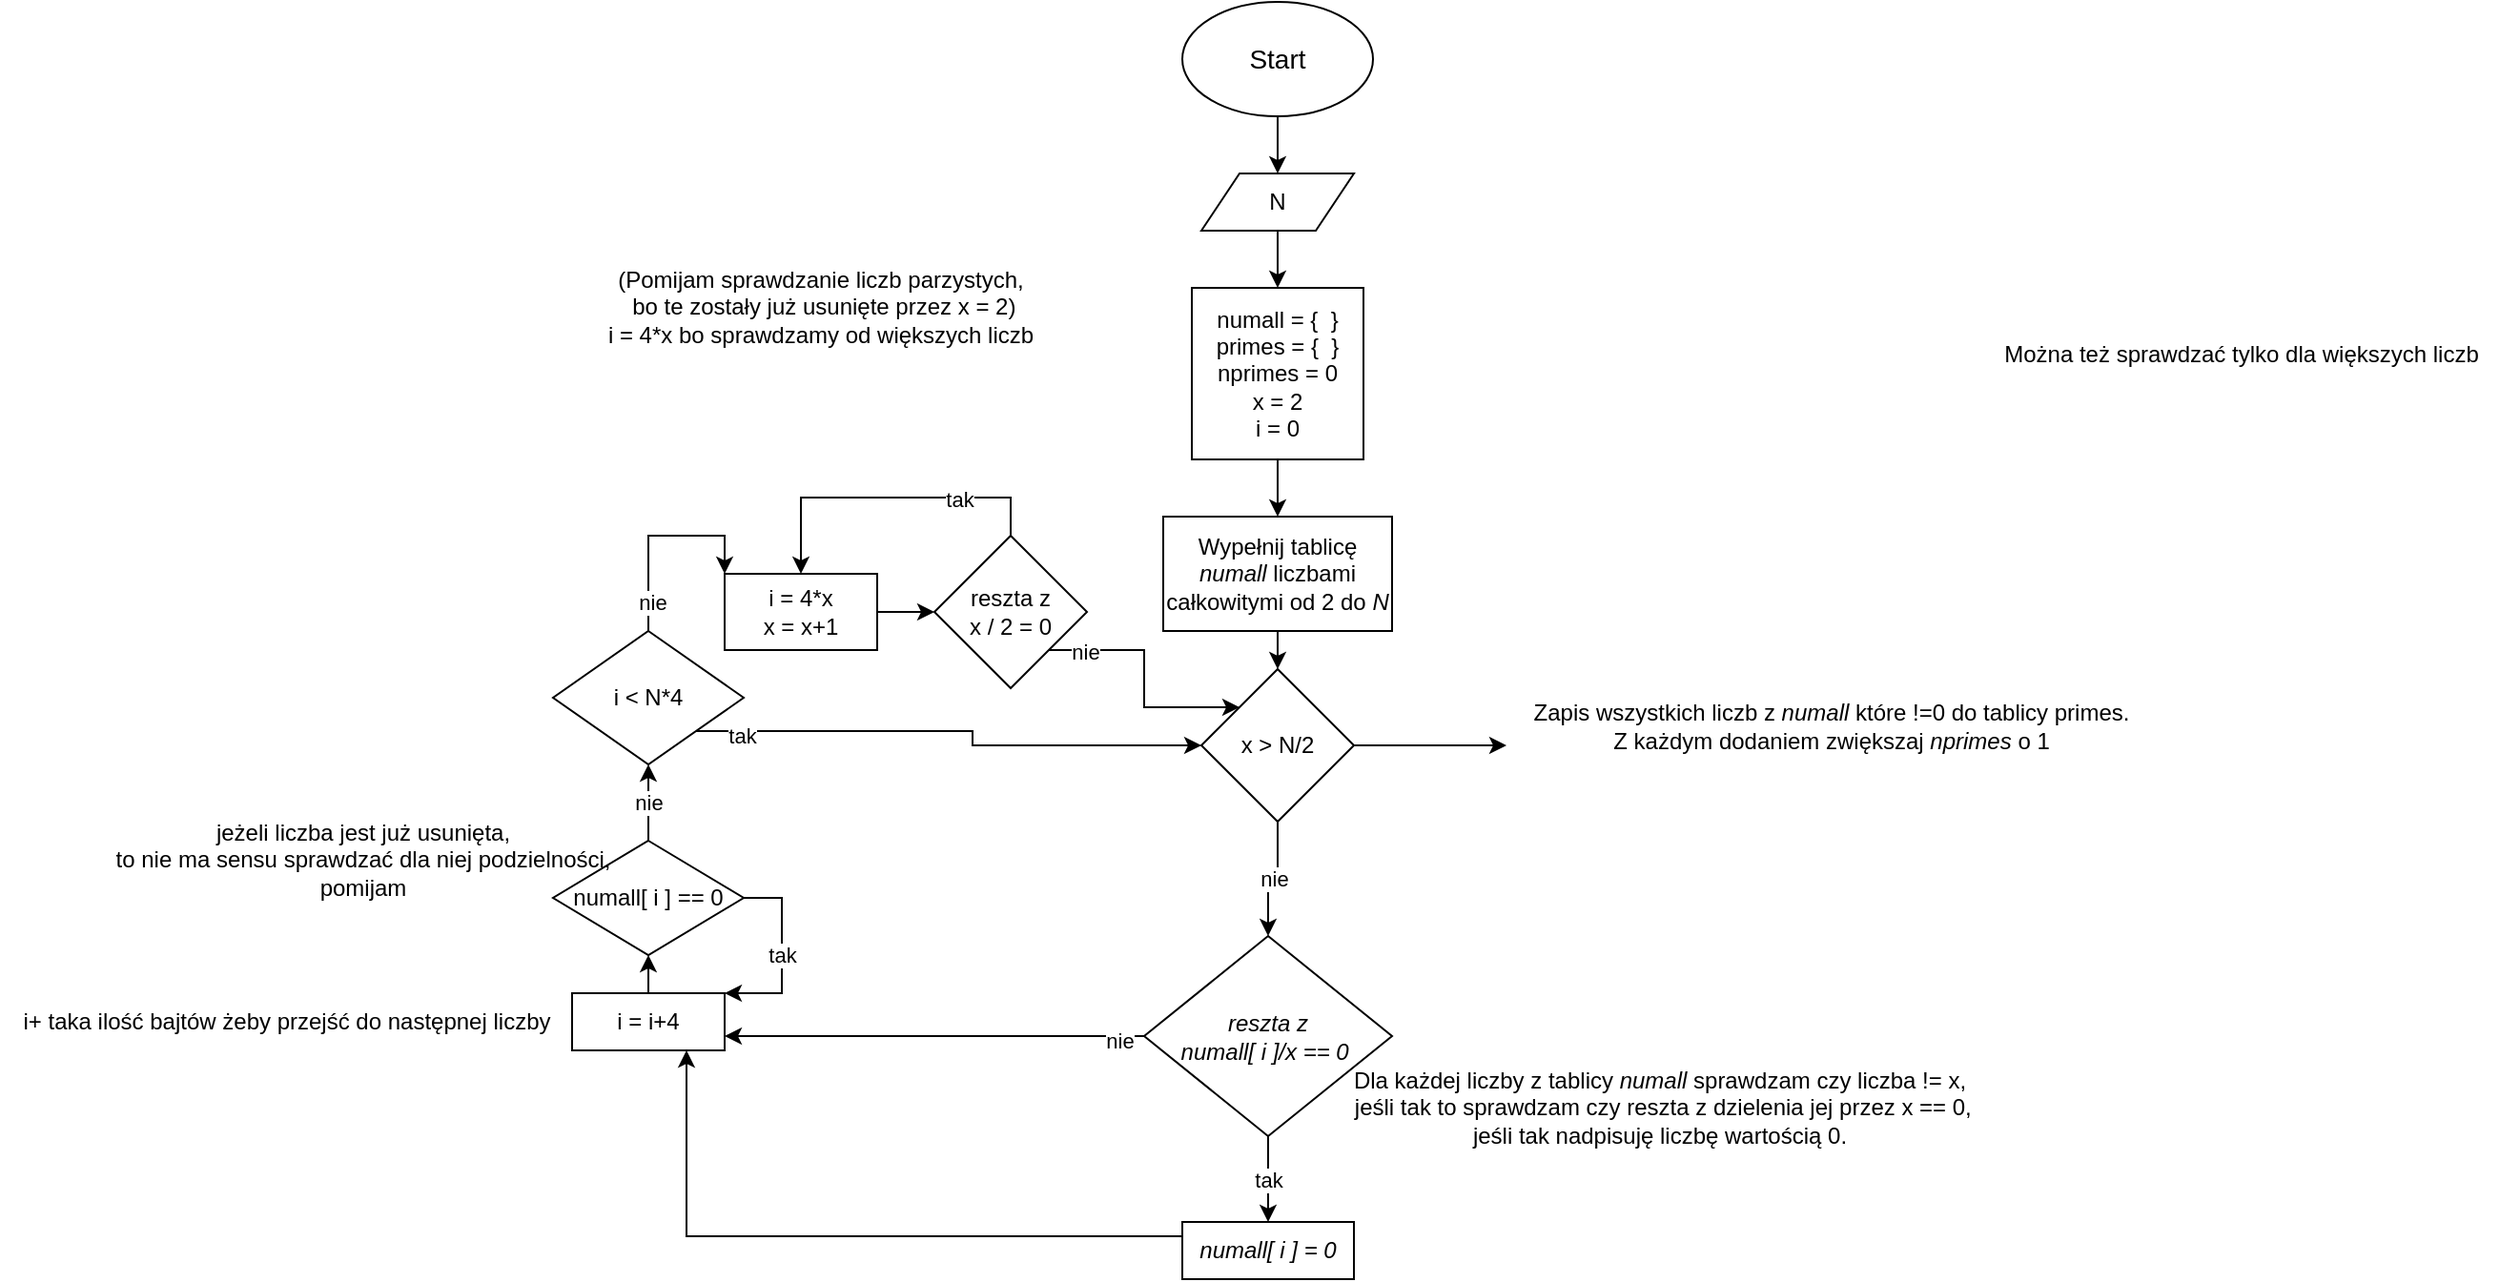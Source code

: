 <mxfile version="20.5.3" type="device"><diagram name="Page-1" id="9jUYqDGKl-rQ5DNVtu5S"><mxGraphModel dx="929" dy="521" grid="1" gridSize="10" guides="1" tooltips="1" connect="1" arrows="1" fold="1" page="1" pageScale="1" pageWidth="2339" pageHeight="3300" math="0" shadow="0"><root><mxCell id="0"/><mxCell id="1" parent="0"/><mxCell id="3G0gbCFOmfLACH73Wg2g-4" style="edgeStyle=orthogonalEdgeStyle;rounded=0;orthogonalLoop=1;jettySize=auto;html=1;exitX=0.5;exitY=1;exitDx=0;exitDy=0;entryX=0.5;entryY=0;entryDx=0;entryDy=0;" parent="1" source="3G0gbCFOmfLACH73Wg2g-1" target="3G0gbCFOmfLACH73Wg2g-2" edge="1"><mxGeometry relative="1" as="geometry"/></mxCell><mxCell id="3G0gbCFOmfLACH73Wg2g-1" value="Start" style="ellipse;whiteSpace=wrap;html=1;fontSize=14;" parent="1" vertex="1"><mxGeometry x="630" y="10" width="100" height="60" as="geometry"/></mxCell><mxCell id="3G0gbCFOmfLACH73Wg2g-5" style="edgeStyle=orthogonalEdgeStyle;rounded=0;orthogonalLoop=1;jettySize=auto;html=1;exitX=0.5;exitY=1;exitDx=0;exitDy=0;entryX=0.5;entryY=0;entryDx=0;entryDy=0;" parent="1" source="3G0gbCFOmfLACH73Wg2g-2" target="3G0gbCFOmfLACH73Wg2g-3" edge="1"><mxGeometry relative="1" as="geometry"/></mxCell><mxCell id="3G0gbCFOmfLACH73Wg2g-2" value="N" style="shape=parallelogram;perimeter=parallelogramPerimeter;whiteSpace=wrap;html=1;fixedSize=1;" parent="1" vertex="1"><mxGeometry x="640" y="100" width="80" height="30" as="geometry"/></mxCell><mxCell id="3G0gbCFOmfLACH73Wg2g-8" style="edgeStyle=orthogonalEdgeStyle;rounded=0;orthogonalLoop=1;jettySize=auto;html=1;exitX=0.5;exitY=1;exitDx=0;exitDy=0;" parent="1" source="3G0gbCFOmfLACH73Wg2g-3" target="3G0gbCFOmfLACH73Wg2g-6" edge="1"><mxGeometry relative="1" as="geometry"/></mxCell><mxCell id="3G0gbCFOmfLACH73Wg2g-3" value="numall = {&amp;nbsp; }&lt;br&gt;primes = {&amp;nbsp; }&lt;br&gt;nprimes = 0&lt;br&gt;x = 2&lt;br&gt;i = 0" style="rounded=0;whiteSpace=wrap;html=1;" parent="1" vertex="1"><mxGeometry x="635" y="160" width="90" height="90" as="geometry"/></mxCell><mxCell id="3G0gbCFOmfLACH73Wg2g-28" style="edgeStyle=orthogonalEdgeStyle;rounded=0;orthogonalLoop=1;jettySize=auto;html=1;exitX=0.5;exitY=1;exitDx=0;exitDy=0;entryX=0.5;entryY=0;entryDx=0;entryDy=0;" parent="1" source="3G0gbCFOmfLACH73Wg2g-6" target="3G0gbCFOmfLACH73Wg2g-27" edge="1"><mxGeometry relative="1" as="geometry"/></mxCell><mxCell id="3G0gbCFOmfLACH73Wg2g-6" value="Wypełnij tablicę &lt;i&gt;numall&lt;/i&gt;&amp;nbsp;liczbami całkowitymi od 2 do &lt;i&gt;N&lt;/i&gt;" style="rounded=0;whiteSpace=wrap;html=1;" parent="1" vertex="1"><mxGeometry x="620" y="280" width="120" height="60" as="geometry"/></mxCell><mxCell id="3G0gbCFOmfLACH73Wg2g-17" value="tak" style="edgeStyle=orthogonalEdgeStyle;rounded=0;orthogonalLoop=1;jettySize=auto;html=1;exitX=0.5;exitY=1;exitDx=0;exitDy=0;entryX=0.5;entryY=0;entryDx=0;entryDy=0;" parent="1" source="3G0gbCFOmfLACH73Wg2g-12" target="3G0gbCFOmfLACH73Wg2g-16" edge="1"><mxGeometry relative="1" as="geometry"/></mxCell><mxCell id="3G0gbCFOmfLACH73Wg2g-36" style="edgeStyle=orthogonalEdgeStyle;rounded=0;orthogonalLoop=1;jettySize=auto;html=1;exitX=0;exitY=0.5;exitDx=0;exitDy=0;entryX=1;entryY=0.75;entryDx=0;entryDy=0;" parent="1" source="3G0gbCFOmfLACH73Wg2g-12" target="3G0gbCFOmfLACH73Wg2g-18" edge="1"><mxGeometry relative="1" as="geometry"><mxPoint x="370" y="540" as="targetPoint"/></mxGeometry></mxCell><mxCell id="3G0gbCFOmfLACH73Wg2g-40" value="nie" style="edgeLabel;html=1;align=center;verticalAlign=middle;resizable=0;points=[];" parent="3G0gbCFOmfLACH73Wg2g-36" vertex="1" connectable="0"><mxGeometry x="-0.877" y="2" relative="1" as="geometry"><mxPoint as="offset"/></mxGeometry></mxCell><mxCell id="3G0gbCFOmfLACH73Wg2g-12" value="&lt;i&gt;reszta z &lt;br&gt;numall[ i ]/x == 0&amp;nbsp;&lt;/i&gt;" style="rhombus;whiteSpace=wrap;html=1;" parent="1" vertex="1"><mxGeometry x="610" y="500" width="130" height="105" as="geometry"/></mxCell><mxCell id="3G0gbCFOmfLACH73Wg2g-37" style="edgeStyle=orthogonalEdgeStyle;rounded=0;orthogonalLoop=1;jettySize=auto;html=1;exitX=0;exitY=0.25;exitDx=0;exitDy=0;entryX=0.75;entryY=1;entryDx=0;entryDy=0;" parent="1" source="3G0gbCFOmfLACH73Wg2g-16" target="3G0gbCFOmfLACH73Wg2g-18" edge="1"><mxGeometry relative="1" as="geometry"><mxPoint x="350" y="540" as="targetPoint"/></mxGeometry></mxCell><mxCell id="3G0gbCFOmfLACH73Wg2g-16" value="&lt;i&gt;numall[ i ] = 0&lt;/i&gt;" style="rounded=0;whiteSpace=wrap;html=1;" parent="1" vertex="1"><mxGeometry x="630" y="650" width="90" height="30" as="geometry"/></mxCell><mxCell id="E5H5sjJyILEl3cgxIu15-8" style="edgeStyle=orthogonalEdgeStyle;rounded=0;orthogonalLoop=1;jettySize=auto;html=1;exitX=0.5;exitY=0;exitDx=0;exitDy=0;entryX=0.5;entryY=1;entryDx=0;entryDy=0;" edge="1" parent="1" source="3G0gbCFOmfLACH73Wg2g-18" target="E5H5sjJyILEl3cgxIu15-1"><mxGeometry relative="1" as="geometry"/></mxCell><mxCell id="3G0gbCFOmfLACH73Wg2g-18" value="i = i+4" style="rounded=0;whiteSpace=wrap;html=1;" parent="1" vertex="1"><mxGeometry x="310" y="530" width="80" height="30" as="geometry"/></mxCell><mxCell id="3G0gbCFOmfLACH73Wg2g-67" style="edgeStyle=orthogonalEdgeStyle;rounded=0;orthogonalLoop=1;jettySize=auto;html=1;exitX=1;exitY=0.5;exitDx=0;exitDy=0;" parent="1" source="3G0gbCFOmfLACH73Wg2g-27" edge="1"><mxGeometry relative="1" as="geometry"><mxPoint x="800" y="400" as="targetPoint"/></mxGeometry></mxCell><mxCell id="E5H5sjJyILEl3cgxIu15-7" value="nie" style="edgeStyle=orthogonalEdgeStyle;rounded=0;orthogonalLoop=1;jettySize=auto;html=1;exitX=0.5;exitY=1;exitDx=0;exitDy=0;entryX=0.5;entryY=0;entryDx=0;entryDy=0;" edge="1" parent="1" source="3G0gbCFOmfLACH73Wg2g-27" target="3G0gbCFOmfLACH73Wg2g-12"><mxGeometry relative="1" as="geometry"/></mxCell><mxCell id="3G0gbCFOmfLACH73Wg2g-27" value="x &amp;gt; N/2" style="rhombus;whiteSpace=wrap;html=1;" parent="1" vertex="1"><mxGeometry x="640" y="360" width="80" height="80" as="geometry"/></mxCell><mxCell id="3G0gbCFOmfLACH73Wg2g-64" style="edgeStyle=orthogonalEdgeStyle;rounded=0;orthogonalLoop=1;jettySize=auto;html=1;exitX=1;exitY=1;exitDx=0;exitDy=0;entryX=0;entryY=0.5;entryDx=0;entryDy=0;" parent="1" source="3G0gbCFOmfLACH73Wg2g-41" target="3G0gbCFOmfLACH73Wg2g-27" edge="1"><mxGeometry relative="1" as="geometry"/></mxCell><mxCell id="3G0gbCFOmfLACH73Wg2g-65" value="tak" style="edgeLabel;html=1;align=center;verticalAlign=middle;resizable=0;points=[];" parent="3G0gbCFOmfLACH73Wg2g-64" vertex="1" connectable="0"><mxGeometry x="-0.829" y="-2" relative="1" as="geometry"><mxPoint as="offset"/></mxGeometry></mxCell><mxCell id="E5H5sjJyILEl3cgxIu15-11" style="edgeStyle=orthogonalEdgeStyle;rounded=0;orthogonalLoop=1;jettySize=auto;html=1;exitX=0.5;exitY=0;exitDx=0;exitDy=0;entryX=0;entryY=0;entryDx=0;entryDy=0;" edge="1" parent="1" source="3G0gbCFOmfLACH73Wg2g-41" target="3G0gbCFOmfLACH73Wg2g-50"><mxGeometry relative="1" as="geometry"/></mxCell><mxCell id="E5H5sjJyILEl3cgxIu15-12" value="nie" style="edgeLabel;html=1;align=center;verticalAlign=middle;resizable=0;points=[];" vertex="1" connectable="0" parent="E5H5sjJyILEl3cgxIu15-11"><mxGeometry x="-0.717" y="-2" relative="1" as="geometry"><mxPoint as="offset"/></mxGeometry></mxCell><mxCell id="3G0gbCFOmfLACH73Wg2g-41" value="i &amp;lt; N*4" style="rhombus;whiteSpace=wrap;html=1;" parent="1" vertex="1"><mxGeometry x="300" y="340" width="100" height="70" as="geometry"/></mxCell><mxCell id="3G0gbCFOmfLACH73Wg2g-46" value="(Pomijam sprawdzanie liczb parzystych,&lt;br&gt;&amp;nbsp;bo te zostały już usunięte przez x = 2)&lt;br&gt;i = 4*x bo sprawdzamy od większych liczb" style="text;html=1;align=center;verticalAlign=middle;resizable=0;points=[];autosize=1;strokeColor=none;fillColor=none;" parent="1" vertex="1"><mxGeometry x="315" y="140" width="250" height="60" as="geometry"/></mxCell><mxCell id="3G0gbCFOmfLACH73Wg2g-49" value="Dla każdej liczby z tablicy&amp;nbsp;&lt;i style=&quot;&quot;&gt;numall&amp;nbsp;&lt;/i&gt;&lt;span style=&quot;&quot;&gt;sprawdzam czy liczba != x,&lt;/span&gt;&lt;br style=&quot;&quot;&gt;&lt;span style=&quot;&quot;&gt;&amp;nbsp;jeśli tak to sprawdzam czy reszta z dzielenia jej przez x == 0, &lt;br&gt;jeśli tak nadpisuję liczbę wartością 0.&lt;/span&gt;" style="text;html=1;align=center;verticalAlign=middle;resizable=0;points=[];autosize=1;strokeColor=none;fillColor=none;" parent="1" vertex="1"><mxGeometry x="705" y="560" width="350" height="60" as="geometry"/></mxCell><mxCell id="3G0gbCFOmfLACH73Wg2g-61" style="edgeStyle=orthogonalEdgeStyle;rounded=0;orthogonalLoop=1;jettySize=auto;html=1;exitX=1;exitY=0.5;exitDx=0;exitDy=0;entryX=0;entryY=0.5;entryDx=0;entryDy=0;" parent="1" source="3G0gbCFOmfLACH73Wg2g-50" target="3G0gbCFOmfLACH73Wg2g-58" edge="1"><mxGeometry relative="1" as="geometry"/></mxCell><mxCell id="3G0gbCFOmfLACH73Wg2g-50" value="i = 4*x&lt;br&gt;x = x+1" style="rounded=0;whiteSpace=wrap;html=1;" parent="1" vertex="1"><mxGeometry x="390" y="310" width="80" height="40" as="geometry"/></mxCell><mxCell id="3G0gbCFOmfLACH73Wg2g-59" style="edgeStyle=orthogonalEdgeStyle;rounded=0;orthogonalLoop=1;jettySize=auto;html=1;exitX=1;exitY=1;exitDx=0;exitDy=0;entryX=0;entryY=0;entryDx=0;entryDy=0;" parent="1" source="3G0gbCFOmfLACH73Wg2g-58" target="3G0gbCFOmfLACH73Wg2g-27" edge="1"><mxGeometry relative="1" as="geometry"/></mxCell><mxCell id="3G0gbCFOmfLACH73Wg2g-60" value="nie" style="edgeLabel;html=1;align=center;verticalAlign=middle;resizable=0;points=[];" parent="3G0gbCFOmfLACH73Wg2g-59" vertex="1" connectable="0"><mxGeometry x="-0.707" y="-1" relative="1" as="geometry"><mxPoint as="offset"/></mxGeometry></mxCell><mxCell id="3G0gbCFOmfLACH73Wg2g-62" style="edgeStyle=orthogonalEdgeStyle;rounded=0;orthogonalLoop=1;jettySize=auto;html=1;exitX=0.5;exitY=0;exitDx=0;exitDy=0;entryX=0.5;entryY=0;entryDx=0;entryDy=0;" parent="1" source="3G0gbCFOmfLACH73Wg2g-58" target="3G0gbCFOmfLACH73Wg2g-50" edge="1"><mxGeometry relative="1" as="geometry"/></mxCell><mxCell id="3G0gbCFOmfLACH73Wg2g-63" value="tak" style="edgeLabel;html=1;align=center;verticalAlign=middle;resizable=0;points=[];" parent="3G0gbCFOmfLACH73Wg2g-62" vertex="1" connectable="0"><mxGeometry x="-0.44" y="1" relative="1" as="geometry"><mxPoint as="offset"/></mxGeometry></mxCell><mxCell id="3G0gbCFOmfLACH73Wg2g-58" value="reszta z&lt;br&gt;x / 2 = 0" style="rhombus;whiteSpace=wrap;html=1;" parent="1" vertex="1"><mxGeometry x="500" y="290" width="80" height="80" as="geometry"/></mxCell><mxCell id="3G0gbCFOmfLACH73Wg2g-68" value="Zapis wszystkich liczb z &lt;i&gt;numall&lt;/i&gt;&amp;nbsp;które !=0 do tablicy primes.&lt;br&gt;Z każdym dodaniem zwiększaj &lt;i&gt;nprimes&lt;/i&gt;&amp;nbsp;o 1" style="text;html=1;align=center;verticalAlign=middle;resizable=0;points=[];autosize=1;strokeColor=none;fillColor=none;" parent="1" vertex="1"><mxGeometry x="800" y="370" width="340" height="40" as="geometry"/></mxCell><mxCell id="3G0gbCFOmfLACH73Wg2g-69" value="Można też sprawdzać tylko dla większych liczb" style="text;html=1;align=center;verticalAlign=middle;resizable=0;points=[];autosize=1;strokeColor=none;fillColor=none;" parent="1" vertex="1"><mxGeometry x="1050" y="180" width="270" height="30" as="geometry"/></mxCell><mxCell id="3G0gbCFOmfLACH73Wg2g-70" value="i+ taka ilość bajtów żeby przejść do następnej liczby" style="text;html=1;align=center;verticalAlign=middle;resizable=0;points=[];autosize=1;strokeColor=none;fillColor=none;" parent="1" vertex="1"><mxGeometry x="10" y="530" width="300" height="30" as="geometry"/></mxCell><mxCell id="E5H5sjJyILEl3cgxIu15-9" value="tak" style="edgeStyle=orthogonalEdgeStyle;rounded=0;orthogonalLoop=1;jettySize=auto;html=1;exitX=1;exitY=0.5;exitDx=0;exitDy=0;entryX=1;entryY=0;entryDx=0;entryDy=0;" edge="1" parent="1" source="E5H5sjJyILEl3cgxIu15-1" target="3G0gbCFOmfLACH73Wg2g-18"><mxGeometry relative="1" as="geometry"/></mxCell><mxCell id="E5H5sjJyILEl3cgxIu15-10" value="nie" style="edgeStyle=orthogonalEdgeStyle;rounded=0;orthogonalLoop=1;jettySize=auto;html=1;exitX=0.5;exitY=0;exitDx=0;exitDy=0;entryX=0.5;entryY=1;entryDx=0;entryDy=0;" edge="1" parent="1" source="E5H5sjJyILEl3cgxIu15-1" target="3G0gbCFOmfLACH73Wg2g-41"><mxGeometry relative="1" as="geometry"/></mxCell><mxCell id="E5H5sjJyILEl3cgxIu15-1" value="numall[ i ] == 0" style="rhombus;whiteSpace=wrap;html=1;" vertex="1" parent="1"><mxGeometry x="300" y="450" width="100" height="60" as="geometry"/></mxCell><mxCell id="E5H5sjJyILEl3cgxIu15-4" value="jeżeli liczba jest już usunięta,&lt;br&gt;to nie ma sensu sprawdzać dla niej podzielności,&lt;br&gt;pomijam" style="text;html=1;align=center;verticalAlign=middle;resizable=0;points=[];autosize=1;strokeColor=none;fillColor=none;" vertex="1" parent="1"><mxGeometry x="60" y="430" width="280" height="60" as="geometry"/></mxCell></root></mxGraphModel></diagram></mxfile>